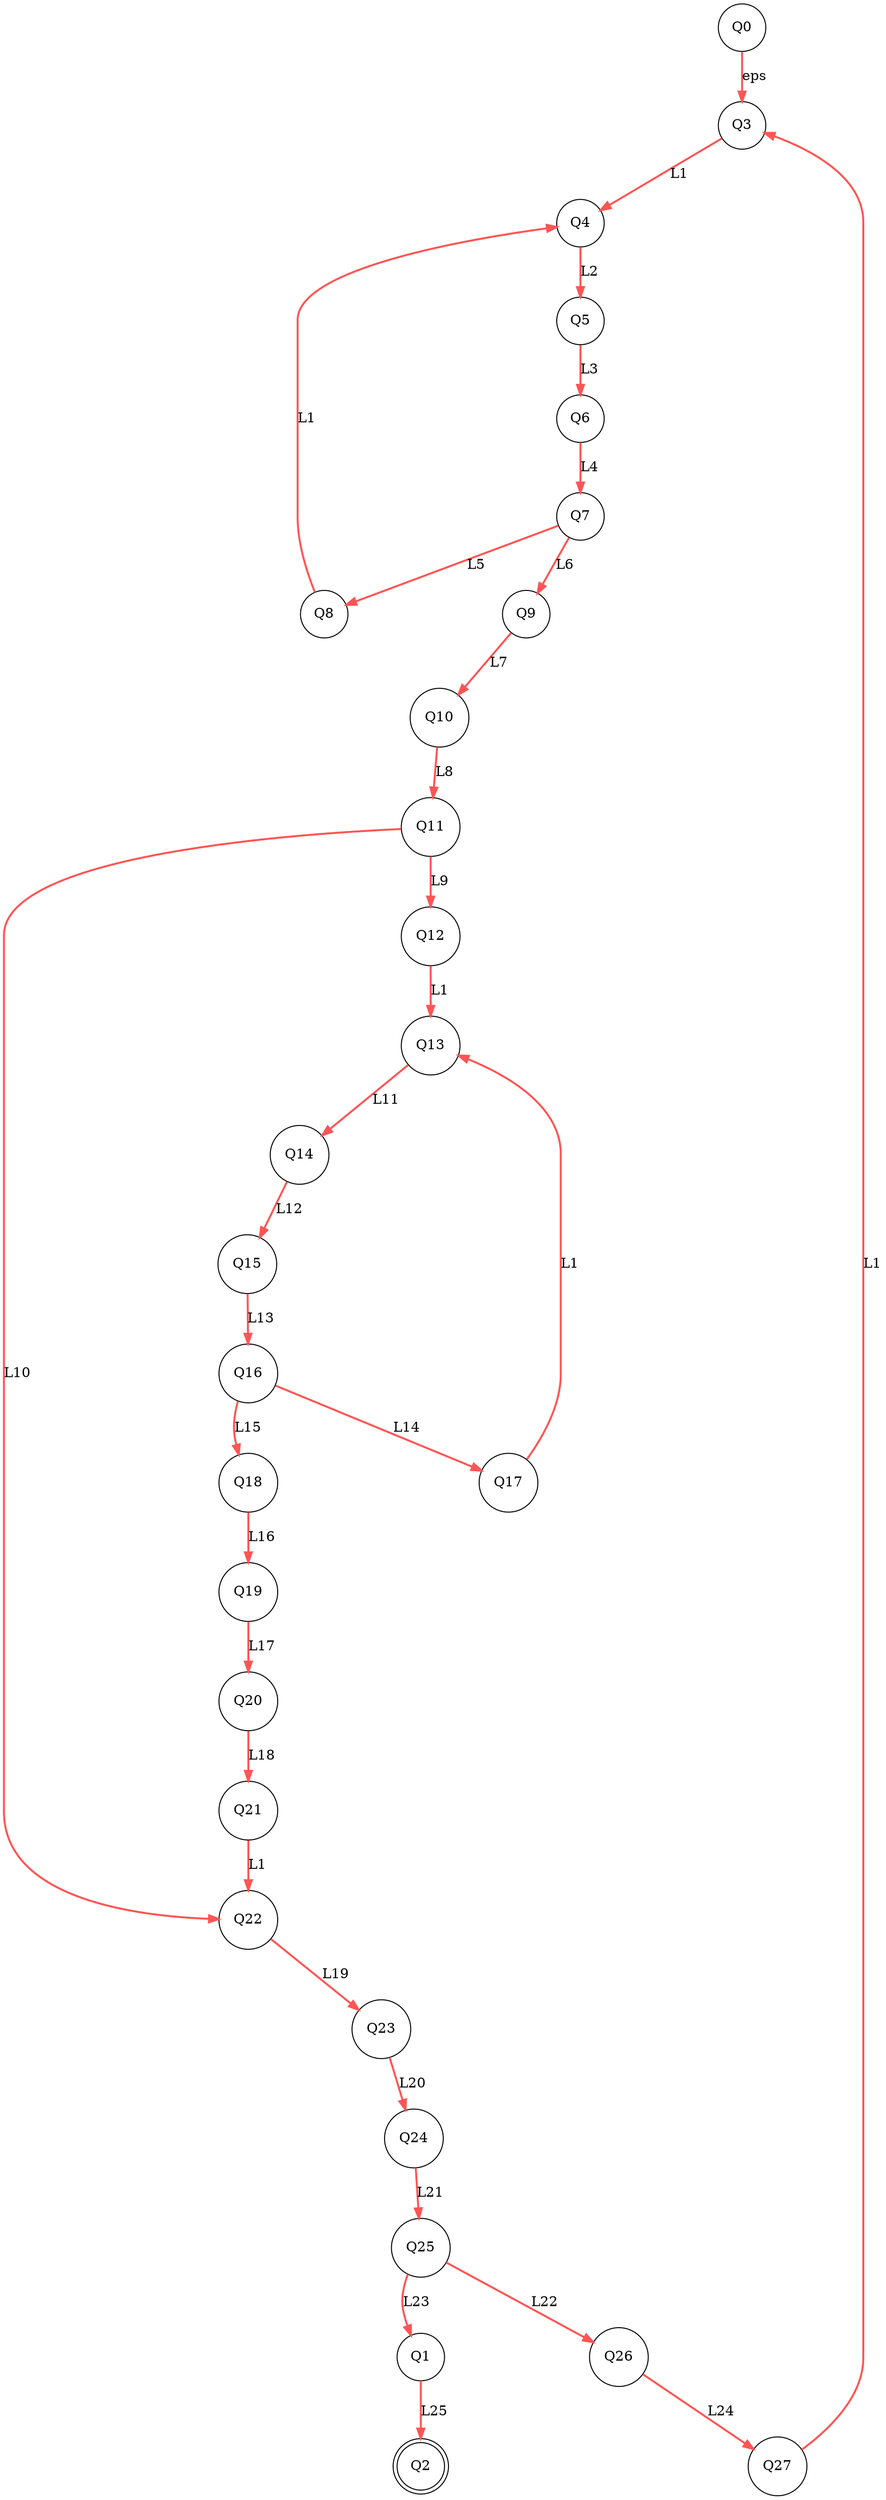 digraph G {
  nodesep = 2.0;
  edge [color="#ff5555"];
  Q0 -> Q3 [style=bold,label="eps"];
  Q1 -> Q2 [style=bold,label="L25"];
  Q3 -> Q4 [style=bold,label="L1"];
  Q4 -> Q5 [style=bold,label="L2"];
  Q5 -> Q6 [style=bold,label="L3"];
  Q6 -> Q7 [style=bold,label="L4"];
  Q7 -> Q8 [style=bold,label="L5"];
  Q7 -> Q9 [style=bold,label="L6"];
  Q8 -> Q4 [style=bold,label="L1"];
  Q9 -> Q10 [style=bold,label="L7"];
  Q10 -> Q11 [style=bold,label="L8"];
  Q11 -> Q12 [style=bold,label="L9"];
  Q11 -> Q22 [style=bold,label="L10"];
  Q12 -> Q13 [style=bold,label="L1"];
  Q13 -> Q14 [style=bold,label="L11"];
  Q14 -> Q15 [style=bold,label="L12"];
  Q15 -> Q16 [style=bold,label="L13"];
  Q16 -> Q17 [style=bold,label="L14"];
  Q16 -> Q18 [style=bold,label="L15"];
  Q17 -> Q13 [style=bold,label="L1"];
  Q18 -> Q19 [style=bold,label="L16"];
  Q19 -> Q20 [style=bold,label="L17"];
  Q20 -> Q21 [style=bold,label="L18"];
  Q21 -> Q22 [style=bold,label="L1"];
  Q22 -> Q23 [style=bold,label="L19"];
  Q23 -> Q24 [style=bold,label="L20"];
  Q24 -> Q25 [style=bold,label="L21"];
  Q25 -> Q26 [style=bold,label="L22"];
  Q25 -> Q1 [style=bold,label="L23"];
  Q26 -> Q27 [style=bold,label="L24"];
  Q27 -> Q3 [style=bold,label="L1"];
  Q0 [shape=circle];
  Q1 [shape=circle];
  Q2 [shape=circle,peripheries=2];
  Q3 [shape=circle];
  Q4 [shape=circle];
  Q5 [shape=circle];
  Q6 [shape=circle];
  Q7 [shape=circle];
  Q8 [shape=circle];
  Q9 [shape=circle];
  Q10 [shape=circle];
  Q11 [shape=circle];
  Q12 [shape=circle];
  Q13 [shape=circle];
  Q14 [shape=circle];
  Q15 [shape=circle];
  Q16 [shape=circle];
  Q17 [shape=circle];
  Q18 [shape=circle];
  Q19 [shape=circle];
  Q20 [shape=circle];
  Q21 [shape=circle];
  Q22 [shape=circle];
  Q23 [shape=circle];
  Q24 [shape=circle];
  Q25 [shape=circle];
  Q26 [shape=circle];
  Q27 [shape=circle];
}
